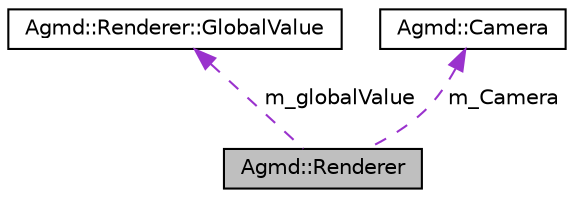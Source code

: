 digraph "Agmd::Renderer"
{
  edge [fontname="Helvetica",fontsize="10",labelfontname="Helvetica",labelfontsize="10"];
  node [fontname="Helvetica",fontsize="10",shape=record];
  Node1 [label="Agmd::Renderer",height=0.2,width=0.4,color="black", fillcolor="grey75", style="filled" fontcolor="black"];
  Node2 -> Node1 [dir="back",color="darkorchid3",fontsize="10",style="dashed",label=" m_globalValue" ,fontname="Helvetica"];
  Node2 [label="Agmd::Renderer::GlobalValue",height=0.2,width=0.4,color="black", fillcolor="white", style="filled",URL="$struct_agmd_1_1_renderer_1_1_global_value.html"];
  Node3 -> Node1 [dir="back",color="darkorchid3",fontsize="10",style="dashed",label=" m_Camera" ,fontname="Helvetica"];
  Node3 [label="Agmd::Camera",height=0.2,width=0.4,color="black", fillcolor="white", style="filled",URL="$class_agmd_1_1_camera.html"];
}
